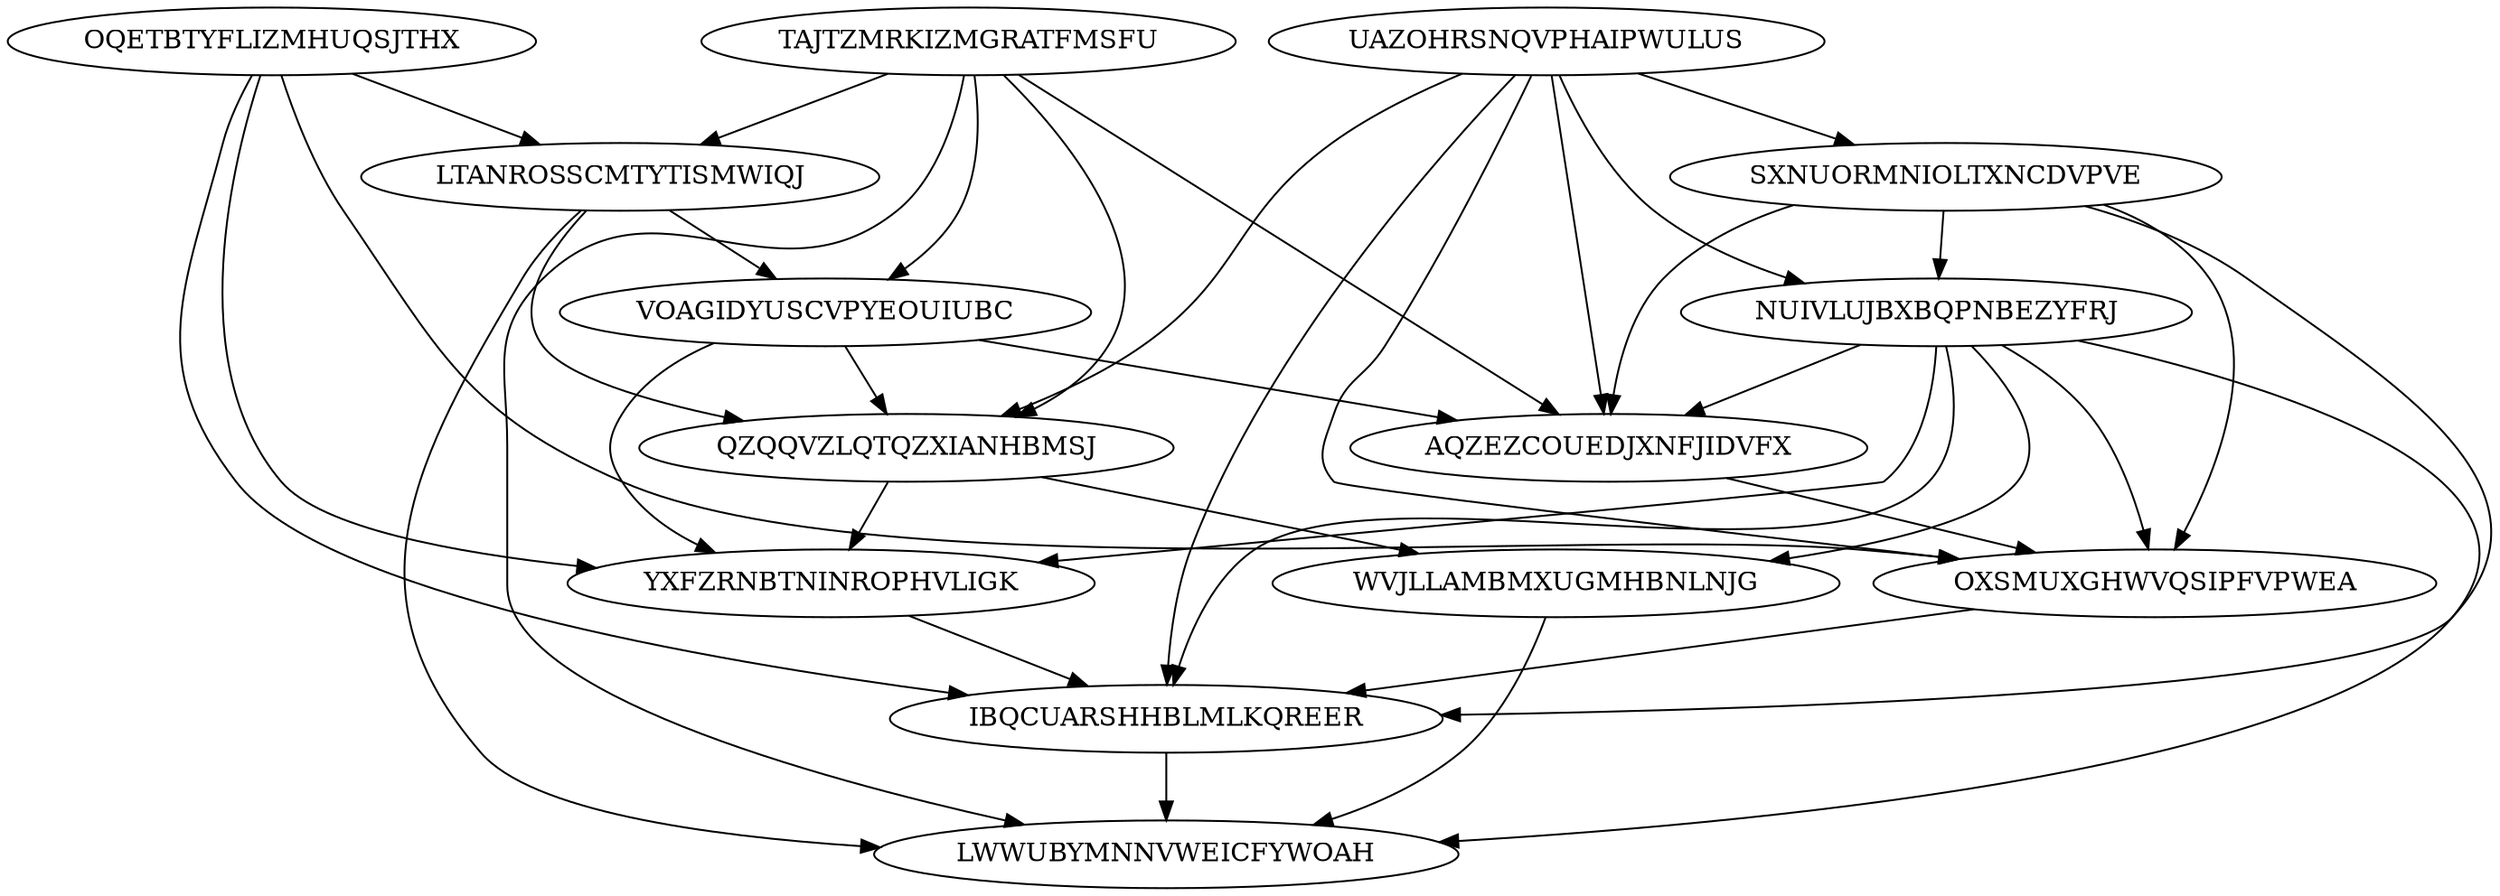 digraph N14M38 {
	OQETBTYFLIZMHUQSJTHX	[Weight=12];
	TAJTZMRKIZMGRATFMSFU	[Weight=16];
	UAZOHRSNQVPHAIPWULUS	[Weight=12];
	LTANROSSCMTYTISMWIQJ	[Weight=10];
	VOAGIDYUSCVPYEOUIUBC	[Weight=11];
	QZQQVZLQTQZXIANHBMSJ	[Weight=11];
	SXNUORMNIOLTXNCDVPVE	[Weight=13];
	NUIVLUJBXBQPNBEZYFRJ	[Weight=12];
	AQZEZCOUEDJXNFJIDVFX	[Weight=11];
	YXFZRNBTNINROPHVLIGK	[Weight=15];
	OXSMUXGHWVQSIPFVPWEA	[Weight=17];
	IBQCUARSHHBLMLKQREER	[Weight=11];
	WVJLLAMBMXUGMHBNLNJG	[Weight=17];
	LWWUBYMNNVWEICFYWOAH	[Weight=16];
	UAZOHRSNQVPHAIPWULUS -> NUIVLUJBXBQPNBEZYFRJ [Weight=13];
	NUIVLUJBXBQPNBEZYFRJ -> YXFZRNBTNINROPHVLIGK [Weight=19];
	NUIVLUJBXBQPNBEZYFRJ -> LWWUBYMNNVWEICFYWOAH [Weight=15];
	OQETBTYFLIZMHUQSJTHX -> IBQCUARSHHBLMLKQREER [Weight=10];
	SXNUORMNIOLTXNCDVPVE -> OXSMUXGHWVQSIPFVPWEA [Weight=18];
	UAZOHRSNQVPHAIPWULUS -> SXNUORMNIOLTXNCDVPVE [Weight=20];
	VOAGIDYUSCVPYEOUIUBC -> YXFZRNBTNINROPHVLIGK [Weight=18];
	UAZOHRSNQVPHAIPWULUS -> IBQCUARSHHBLMLKQREER [Weight=15];
	TAJTZMRKIZMGRATFMSFU -> LTANROSSCMTYTISMWIQJ [Weight=19];
	QZQQVZLQTQZXIANHBMSJ -> WVJLLAMBMXUGMHBNLNJG [Weight=19];
	IBQCUARSHHBLMLKQREER -> LWWUBYMNNVWEICFYWOAH [Weight=11];
	SXNUORMNIOLTXNCDVPVE -> IBQCUARSHHBLMLKQREER [Weight=16];
	LTANROSSCMTYTISMWIQJ -> VOAGIDYUSCVPYEOUIUBC [Weight=10];
	TAJTZMRKIZMGRATFMSFU -> QZQQVZLQTQZXIANHBMSJ [Weight=11];
	NUIVLUJBXBQPNBEZYFRJ -> OXSMUXGHWVQSIPFVPWEA [Weight=10];
	TAJTZMRKIZMGRATFMSFU -> LWWUBYMNNVWEICFYWOAH [Weight=19];
	OQETBTYFLIZMHUQSJTHX -> LTANROSSCMTYTISMWIQJ [Weight=11];
	VOAGIDYUSCVPYEOUIUBC -> QZQQVZLQTQZXIANHBMSJ [Weight=14];
	NUIVLUJBXBQPNBEZYFRJ -> IBQCUARSHHBLMLKQREER [Weight=16];
	SXNUORMNIOLTXNCDVPVE -> AQZEZCOUEDJXNFJIDVFX [Weight=17];
	UAZOHRSNQVPHAIPWULUS -> AQZEZCOUEDJXNFJIDVFX [Weight=18];
	UAZOHRSNQVPHAIPWULUS -> OXSMUXGHWVQSIPFVPWEA [Weight=20];
	NUIVLUJBXBQPNBEZYFRJ -> AQZEZCOUEDJXNFJIDVFX [Weight=19];
	QZQQVZLQTQZXIANHBMSJ -> YXFZRNBTNINROPHVLIGK [Weight=10];
	WVJLLAMBMXUGMHBNLNJG -> LWWUBYMNNVWEICFYWOAH [Weight=13];
	VOAGIDYUSCVPYEOUIUBC -> AQZEZCOUEDJXNFJIDVFX [Weight=10];
	YXFZRNBTNINROPHVLIGK -> IBQCUARSHHBLMLKQREER [Weight=12];
	SXNUORMNIOLTXNCDVPVE -> NUIVLUJBXBQPNBEZYFRJ [Weight=12];
	UAZOHRSNQVPHAIPWULUS -> QZQQVZLQTQZXIANHBMSJ [Weight=16];
	OQETBTYFLIZMHUQSJTHX -> YXFZRNBTNINROPHVLIGK [Weight=16];
	LTANROSSCMTYTISMWIQJ -> QZQQVZLQTQZXIANHBMSJ [Weight=10];
	NUIVLUJBXBQPNBEZYFRJ -> WVJLLAMBMXUGMHBNLNJG [Weight=20];
	TAJTZMRKIZMGRATFMSFU -> AQZEZCOUEDJXNFJIDVFX [Weight=18];
	OQETBTYFLIZMHUQSJTHX -> OXSMUXGHWVQSIPFVPWEA [Weight=15];
	LTANROSSCMTYTISMWIQJ -> LWWUBYMNNVWEICFYWOAH [Weight=20];
	OXSMUXGHWVQSIPFVPWEA -> IBQCUARSHHBLMLKQREER [Weight=16];
	AQZEZCOUEDJXNFJIDVFX -> OXSMUXGHWVQSIPFVPWEA [Weight=19];
	TAJTZMRKIZMGRATFMSFU -> VOAGIDYUSCVPYEOUIUBC [Weight=11];
}
